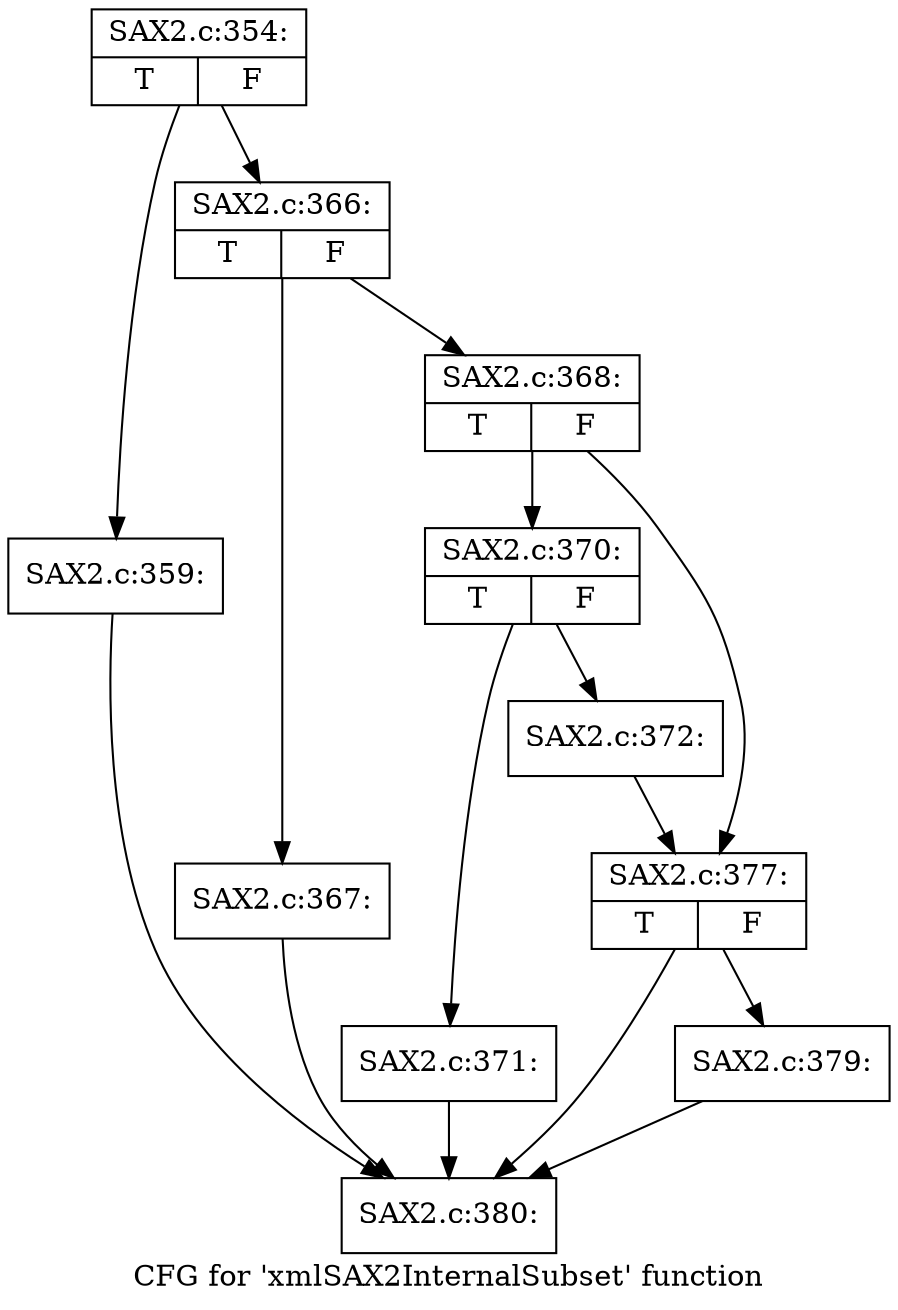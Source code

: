 digraph "CFG for 'xmlSAX2InternalSubset' function" {
	label="CFG for 'xmlSAX2InternalSubset' function";

	Node0x55f4ae631cc0 [shape=record,label="{SAX2.c:354:|{<s0>T|<s1>F}}"];
	Node0x55f4ae631cc0 -> Node0x55f4ae635590;
	Node0x55f4ae631cc0 -> Node0x55f4ae6355e0;
	Node0x55f4ae635590 [shape=record,label="{SAX2.c:359:}"];
	Node0x55f4ae635590 -> Node0x55f4ae638c60;
	Node0x55f4ae6355e0 [shape=record,label="{SAX2.c:366:|{<s0>T|<s1>F}}"];
	Node0x55f4ae6355e0 -> Node0x55f4ae62c470;
	Node0x55f4ae6355e0 -> Node0x55f4ae62c4c0;
	Node0x55f4ae62c470 [shape=record,label="{SAX2.c:367:}"];
	Node0x55f4ae62c470 -> Node0x55f4ae638c60;
	Node0x55f4ae62c4c0 [shape=record,label="{SAX2.c:368:|{<s0>T|<s1>F}}"];
	Node0x55f4ae62c4c0 -> Node0x55f4ae637100;
	Node0x55f4ae62c4c0 -> Node0x55f4ae637150;
	Node0x55f4ae637100 [shape=record,label="{SAX2.c:370:|{<s0>T|<s1>F}}"];
	Node0x55f4ae637100 -> Node0x55f4ae6374e0;
	Node0x55f4ae637100 -> Node0x55f4ae637530;
	Node0x55f4ae6374e0 [shape=record,label="{SAX2.c:371:}"];
	Node0x55f4ae6374e0 -> Node0x55f4ae638c60;
	Node0x55f4ae637530 [shape=record,label="{SAX2.c:372:}"];
	Node0x55f4ae637530 -> Node0x55f4ae637150;
	Node0x55f4ae637150 [shape=record,label="{SAX2.c:377:|{<s0>T|<s1>F}}"];
	Node0x55f4ae637150 -> Node0x55f4ae638c10;
	Node0x55f4ae637150 -> Node0x55f4ae638c60;
	Node0x55f4ae638c10 [shape=record,label="{SAX2.c:379:}"];
	Node0x55f4ae638c10 -> Node0x55f4ae638c60;
	Node0x55f4ae638c60 [shape=record,label="{SAX2.c:380:}"];
}
